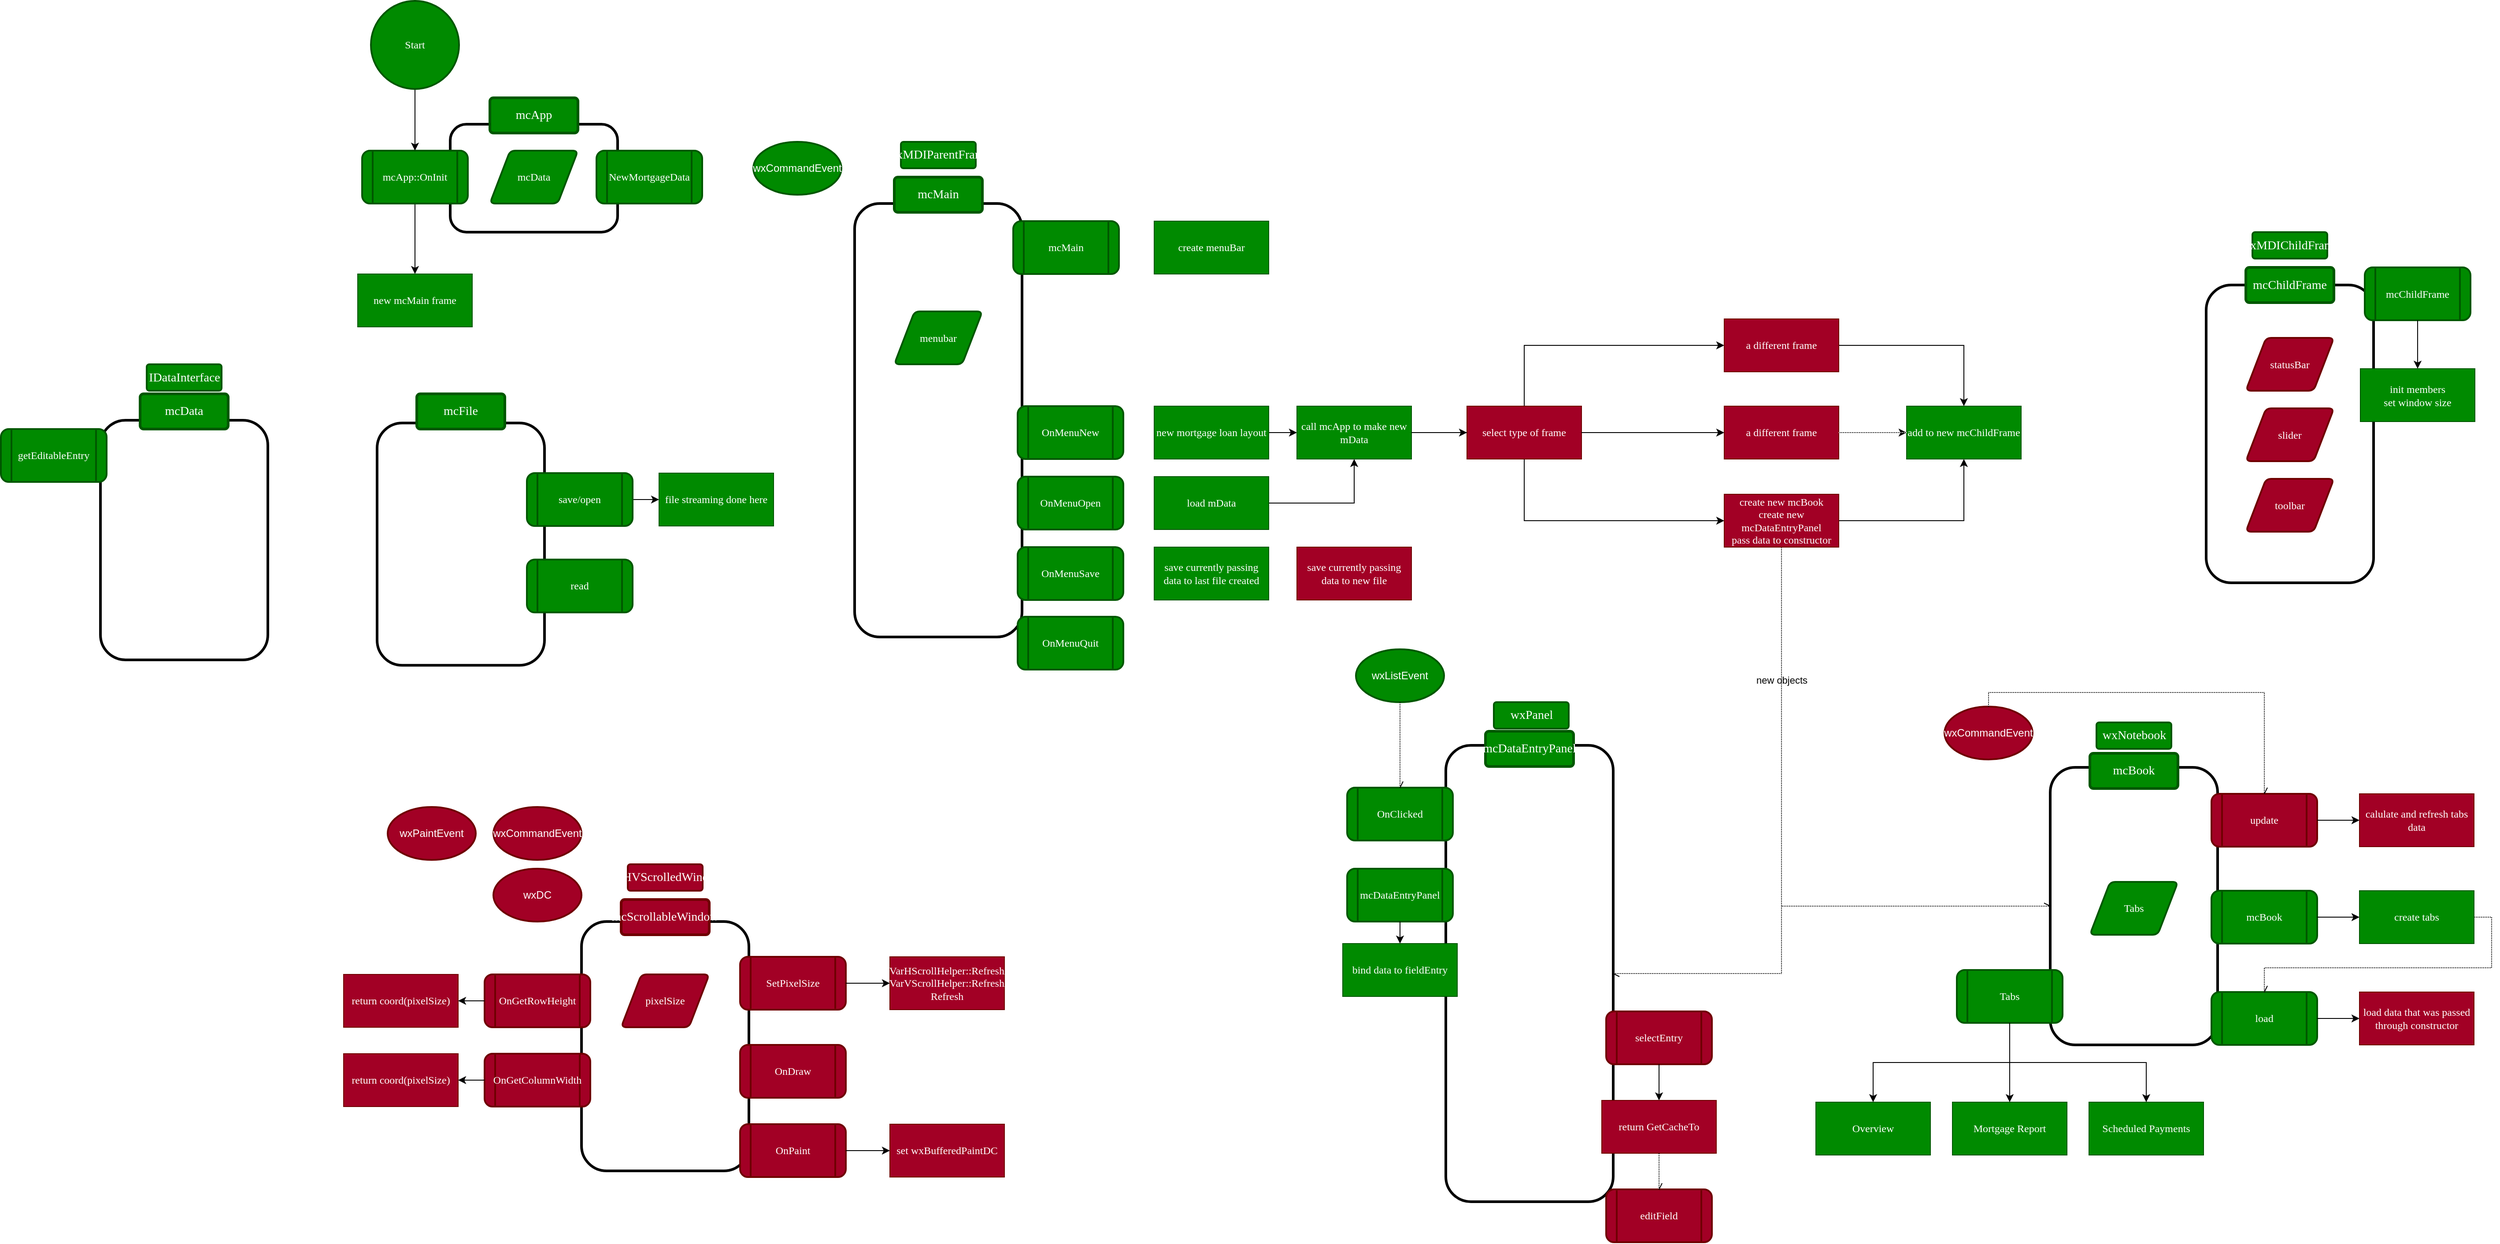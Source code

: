 <mxfile version="16.5.1" type="device"><diagram id="4u5bkuqh8i6XdxuR7M9z" name="Page-1"><mxGraphModel dx="1418" dy="2370" grid="0" gridSize="10" guides="1" tooltips="1" connect="1" arrows="1" fold="1" page="0" pageScale="1" pageWidth="850" pageHeight="1100" math="0" shadow="0"><root><mxCell id="0"/><mxCell id="1" parent="0"/><mxCell id="f-LeLVSREXbkeS8HNx8I-79" value="" style="rounded=1;whiteSpace=wrap;html=1;fillColor=none;strokeWidth=3;fontFamily=SF Mono;fontColor=#000000;" parent="1" vertex="1"><mxGeometry x="870" y="-990" width="190" height="492" as="geometry"/></mxCell><mxCell id="f-LeLVSREXbkeS8HNx8I-83" value="" style="rounded=1;whiteSpace=wrap;html=1;fillColor=none;strokeWidth=3;fontFamily=SF Mono;fontColor=#000000;" parent="1" vertex="1"><mxGeometry x="411" y="-1080" width="190" height="122.5" as="geometry"/></mxCell><mxCell id="DNXCwKFJPy2jb9ZxVJ6H-2" value="" style="edgeStyle=orthogonalEdgeStyle;rounded=0;orthogonalLoop=1;jettySize=auto;html=1;entryX=0.5;entryY=0;entryDx=0;entryDy=0;fontColor=#000000;" parent="1" source="SENwZf0jZD7FWOnmWLHz-10" target="6ShOgifThUx7Da6KeaPq-1" edge="1"><mxGeometry relative="1" as="geometry"><mxPoint x="371" y="-920" as="targetPoint"/></mxGeometry></mxCell><mxCell id="SENwZf0jZD7FWOnmWLHz-10" value="mcApp::OnInit" style="shape=process;whiteSpace=wrap;html=1;backgroundOutline=1;fillColor=#008a00;strokeColor=#005700;rounded=1;fontFamily=SF Mono;strokeWidth=2;fontColor=#ffffff;" parent="1" vertex="1"><mxGeometry x="311" y="-1050" width="120" height="60" as="geometry"/></mxCell><mxCell id="HCgGVhxVDAZrNAhKXv1q-3" style="edgeStyle=orthogonalEdgeStyle;rounded=0;orthogonalLoop=1;jettySize=auto;html=1;exitX=0.5;exitY=1;exitDx=0;exitDy=0;exitPerimeter=0;entryX=0.5;entryY=0;entryDx=0;entryDy=0;fontColor=#000000;" parent="1" source="HCgGVhxVDAZrNAhKXv1q-1" target="SENwZf0jZD7FWOnmWLHz-10" edge="1"><mxGeometry relative="1" as="geometry"/></mxCell><mxCell id="HCgGVhxVDAZrNAhKXv1q-1" value="&lt;font style=&quot;font-size: 12px&quot;&gt;Start&lt;/font&gt;" style="strokeWidth=2;html=1;shape=mxgraph.flowchart.start_2;whiteSpace=wrap;fillColor=#008a00;strokeColor=#005700;fontFamily=SF Mono;fontColor=#ffffff;" parent="1" vertex="1"><mxGeometry x="321" y="-1220" width="100" height="100" as="geometry"/></mxCell><mxCell id="f-LeLVSREXbkeS8HNx8I-45" value="" style="rounded=1;whiteSpace=wrap;html=1;fillColor=none;strokeWidth=3;fontFamily=SF Mono;fontColor=#000000;" parent="1" vertex="1"><mxGeometry x="328" y="-740.87" width="190" height="275" as="geometry"/></mxCell><mxCell id="f-LeLVSREXbkeS8HNx8I-74" style="edgeStyle=orthogonalEdgeStyle;rounded=0;orthogonalLoop=1;jettySize=auto;html=1;exitX=1;exitY=0.5;exitDx=0;exitDy=0;entryX=0;entryY=0.5;entryDx=0;entryDy=0;fontColor=#000000;" parent="1" source="f-LeLVSREXbkeS8HNx8I-46" target="f-LeLVSREXbkeS8HNx8I-73" edge="1"><mxGeometry relative="1" as="geometry"/></mxCell><mxCell id="f-LeLVSREXbkeS8HNx8I-46" value="save/open" style="shape=process;whiteSpace=wrap;html=1;backgroundOutline=1;fillColor=#008a00;strokeColor=#005700;rounded=1;fontFamily=SF Mono;strokeWidth=2;fontColor=#ffffff;" parent="1" vertex="1"><mxGeometry x="498" y="-684" width="120" height="60" as="geometry"/></mxCell><mxCell id="f-LeLVSREXbkeS8HNx8I-56" value="" style="rounded=1;whiteSpace=wrap;html=1;fillColor=none;strokeWidth=3;fontFamily=SF Mono;fontColor=#000000;" parent="1" vertex="1"><mxGeometry x="14" y="-744" width="190" height="272" as="geometry"/></mxCell><mxCell id="f-LeLVSREXbkeS8HNx8I-63" value="&lt;font style=&quot;font-size: 14px&quot;&gt;mcData&lt;/font&gt;" style="rounded=1;arcSize=10;whiteSpace=wrap;html=1;align=center;fillColor=#008a00;strokeColor=#005700;fontFamily=SF Mono;strokeWidth=3;fontColor=#ffffff;" parent="1" vertex="1"><mxGeometry x="59" y="-774.0" width="100" height="40" as="geometry"/></mxCell><mxCell id="f-LeLVSREXbkeS8HNx8I-68" value="read" style="shape=process;whiteSpace=wrap;html=1;backgroundOutline=1;fillColor=#008a00;strokeColor=#005700;rounded=1;fontFamily=SF Mono;strokeWidth=2;fontColor=#ffffff;" parent="1" vertex="1"><mxGeometry x="498" y="-585.87" width="120" height="60" as="geometry"/></mxCell><mxCell id="f-LeLVSREXbkeS8HNx8I-73" value="&lt;font style=&quot;font-size: 12px&quot;&gt;file streaming done here&lt;/font&gt;" style="rounded=0;whiteSpace=wrap;html=1;fillColor=#008a00;strokeColor=#005700;fontFamily=SF Mono;fontColor=#ffffff;" parent="1" vertex="1"><mxGeometry x="648" y="-684" width="130" height="60" as="geometry"/></mxCell><mxCell id="f-LeLVSREXbkeS8HNx8I-75" value="&lt;font style=&quot;font-size: 14px&quot;&gt;mcFile&lt;/font&gt;" style="rounded=1;arcSize=10;whiteSpace=wrap;html=1;align=center;fillColor=#008a00;strokeColor=#005700;fontFamily=SF Mono;strokeWidth=3;fontColor=#ffffff;" parent="1" vertex="1"><mxGeometry x="373" y="-774" width="100" height="40" as="geometry"/></mxCell><mxCell id="f-LeLVSREXbkeS8HNx8I-80" value="&lt;font style=&quot;font-size: 14px&quot;&gt;mcMain&lt;/font&gt;" style="rounded=1;arcSize=10;whiteSpace=wrap;html=1;align=center;fillColor=#008a00;strokeColor=#005700;fontFamily=SF Mono;strokeWidth=3;fontColor=#ffffff;" parent="1" vertex="1"><mxGeometry x="915" y="-1020" width="100" height="40" as="geometry"/></mxCell><mxCell id="f-LeLVSREXbkeS8HNx8I-84" value="&lt;font style=&quot;font-size: 14px&quot;&gt;mcApp&lt;/font&gt;" style="rounded=1;arcSize=10;whiteSpace=wrap;html=1;align=center;fillColor=#008a00;strokeColor=#005700;fontFamily=SF Mono;strokeWidth=3;fontColor=#ffffff;" parent="1" vertex="1"><mxGeometry x="456" y="-1110" width="100" height="40" as="geometry"/></mxCell><mxCell id="6ShOgifThUx7Da6KeaPq-1" value="&lt;font style=&quot;font-size: 12px&quot;&gt;new mcMain frame&lt;br&gt;&lt;/font&gt;" style="rounded=0;whiteSpace=wrap;html=1;fillColor=#008a00;strokeColor=#005700;fontFamily=SF Mono;fontColor=#ffffff;" parent="1" vertex="1"><mxGeometry x="306" y="-910" width="130" height="60" as="geometry"/></mxCell><mxCell id="6ShOgifThUx7Da6KeaPq-3" value="&lt;font style=&quot;font-size: 14px&quot;&gt;wxMDIParentFrame&lt;br&gt;&lt;/font&gt;" style="rounded=1;arcSize=10;whiteSpace=wrap;html=1;align=center;fillColor=#008a00;strokeColor=#005700;fontFamily=SF Mono;strokeWidth=2;shadow=0;glass=0;sketch=0;perimeterSpacing=0;fontColor=#ffffff;" parent="1" vertex="1"><mxGeometry x="922.5" y="-1060" width="85" height="30" as="geometry"/></mxCell><mxCell id="6ShOgifThUx7Da6KeaPq-5" value="menubar" style="shape=parallelogram;html=1;strokeWidth=2;perimeter=parallelogramPerimeter;whiteSpace=wrap;rounded=1;arcSize=12;size=0.23;fontFamily=SF Mono;fillColor=#008a00;strokeColor=#005700;fontColor=#ffffff;" parent="1" vertex="1"><mxGeometry x="915" y="-867.5" width="100" height="60" as="geometry"/></mxCell><mxCell id="6ShOgifThUx7Da6KeaPq-10" value="wxCommandEvent" style="strokeWidth=2;html=1;shape=mxgraph.flowchart.start_1;whiteSpace=wrap;fillColor=#008a00;strokeColor=#005700;fontColor=#ffffff;" parent="1" vertex="1"><mxGeometry x="755" y="-1060" width="100" height="60" as="geometry"/></mxCell><mxCell id="6ShOgifThUx7Da6KeaPq-20" style="edgeStyle=orthogonalEdgeStyle;rounded=0;orthogonalLoop=1;jettySize=auto;html=1;exitX=1;exitY=0.5;exitDx=0;exitDy=0;entryX=0;entryY=0.5;entryDx=0;entryDy=0;fontColor=#000000;fillColor=#008a00;strokeColor=#FFFFFF;" parent="1" source="6ShOgifThUx7Da6KeaPq-15" target="6ShOgifThUx7Da6KeaPq-19" edge="1"><mxGeometry relative="1" as="geometry"/></mxCell><mxCell id="6ShOgifThUx7Da6KeaPq-15" value="mcMain" style="shape=process;whiteSpace=wrap;html=1;backgroundOutline=1;fillColor=#008a00;strokeColor=#005700;rounded=1;fontFamily=SF Mono;strokeWidth=2;fontColor=#ffffff;" parent="1" vertex="1"><mxGeometry x="1050" y="-970" width="120" height="60" as="geometry"/></mxCell><mxCell id="6ShOgifThUx7Da6KeaPq-19" value="&lt;font style=&quot;font-size: 12px&quot;&gt;create menuBar&lt;/font&gt;" style="rounded=0;whiteSpace=wrap;html=1;fillColor=#008a00;strokeColor=#005700;fontFamily=SF Mono;fontColor=#ffffff;" parent="1" vertex="1"><mxGeometry x="1210" y="-970" width="130" height="60" as="geometry"/></mxCell><mxCell id="6ShOgifThUx7Da6KeaPq-30" style="edgeStyle=orthogonalEdgeStyle;rounded=0;orthogonalLoop=1;jettySize=auto;html=1;exitX=1;exitY=0.5;exitDx=0;exitDy=0;entryX=0;entryY=0.5;entryDx=0;entryDy=0;fontColor=#000000;fillColor=#a20025;strokeColor=#FFFFFF;" parent="1" source="6ShOgifThUx7Da6KeaPq-22" target="6ShOgifThUx7Da6KeaPq-26" edge="1"><mxGeometry relative="1" as="geometry"/></mxCell><mxCell id="6ShOgifThUx7Da6KeaPq-22" value="OnMenuNew" style="shape=process;whiteSpace=wrap;html=1;backgroundOutline=1;fillColor=#008a00;strokeColor=#005700;rounded=1;fontFamily=SF Mono;strokeWidth=2;fontColor=#ffffff;" parent="1" vertex="1"><mxGeometry x="1055" y="-760" width="120" height="60" as="geometry"/></mxCell><mxCell id="6ShOgifThUx7Da6KeaPq-31" style="edgeStyle=orthogonalEdgeStyle;rounded=0;orthogonalLoop=1;jettySize=auto;html=1;exitX=1;exitY=0.5;exitDx=0;exitDy=0;entryX=0;entryY=0.5;entryDx=0;entryDy=0;fontColor=#000000;fillColor=#a20025;strokeColor=#FFFFFF;" parent="1" source="6ShOgifThUx7Da6KeaPq-23" target="6ShOgifThUx7Da6KeaPq-27" edge="1"><mxGeometry relative="1" as="geometry"/></mxCell><mxCell id="6ShOgifThUx7Da6KeaPq-23" value="OnMenuOpen" style="shape=process;whiteSpace=wrap;html=1;backgroundOutline=1;fillColor=#008a00;strokeColor=#005700;rounded=1;fontFamily=SF Mono;strokeWidth=2;fontColor=#ffffff;" parent="1" vertex="1"><mxGeometry x="1055" y="-680" width="120" height="60" as="geometry"/></mxCell><mxCell id="6ShOgifThUx7Da6KeaPq-32" style="edgeStyle=orthogonalEdgeStyle;rounded=0;orthogonalLoop=1;jettySize=auto;html=1;exitX=1;exitY=0.5;exitDx=0;exitDy=0;entryX=0;entryY=0.5;entryDx=0;entryDy=0;fontColor=#000000;fillColor=#a20025;strokeColor=#FFFFFF;" parent="1" source="6ShOgifThUx7Da6KeaPq-24" target="6ShOgifThUx7Da6KeaPq-28" edge="1"><mxGeometry relative="1" as="geometry"/></mxCell><mxCell id="6ShOgifThUx7Da6KeaPq-24" value="OnMenuSave" style="shape=process;whiteSpace=wrap;html=1;backgroundOutline=1;fillColor=#008a00;strokeColor=#005700;rounded=1;fontFamily=SF Mono;strokeWidth=2;fontColor=#ffffff;" parent="1" vertex="1"><mxGeometry x="1055" y="-600" width="120" height="60" as="geometry"/></mxCell><mxCell id="TJ7psIXzoWNWz8J83GQU-1" value="&lt;font color=&quot;#ffffff&quot;&gt;new object&lt;/font&gt;" style="edgeStyle=orthogonalEdgeStyle;rounded=0;orthogonalLoop=1;jettySize=auto;html=1;fontColor=#000000;strokeColor=#FFFFFF;dashed=1;dashPattern=1 1;endArrow=openAsync;endFill=0;exitX=1;exitY=0.5;exitDx=0;exitDy=0;startArrow=none;" parent="1" source="nb5Z4mtTkW039X-3_u6m-5" target="6ShOgifThUx7Da6KeaPq-13" edge="1"><mxGeometry relative="1" as="geometry"><mxPoint x="2064" y="-731" as="sourcePoint"/></mxGeometry></mxCell><mxCell id="TJ7psIXzoWNWz8J83GQU-7" value="" style="edgeStyle=orthogonalEdgeStyle;rounded=0;orthogonalLoop=1;jettySize=auto;html=1;" parent="1" source="6ShOgifThUx7Da6KeaPq-26" target="TJ7psIXzoWNWz8J83GQU-6" edge="1"><mxGeometry relative="1" as="geometry"/></mxCell><mxCell id="6ShOgifThUx7Da6KeaPq-26" value="&lt;font style=&quot;font-size: 12px&quot;&gt;new mortgage loan layout&lt;/font&gt;" style="rounded=0;whiteSpace=wrap;html=1;fillColor=#008a00;strokeColor=#005700;fontFamily=SF Mono;fontColor=#ffffff;" parent="1" vertex="1"><mxGeometry x="1210" y="-760" width="130" height="60" as="geometry"/></mxCell><mxCell id="TJ7psIXzoWNWz8J83GQU-8" style="edgeStyle=orthogonalEdgeStyle;rounded=0;orthogonalLoop=1;jettySize=auto;html=1;exitX=1;exitY=0.5;exitDx=0;exitDy=0;entryX=0.5;entryY=1;entryDx=0;entryDy=0;" parent="1" source="6ShOgifThUx7Da6KeaPq-27" target="TJ7psIXzoWNWz8J83GQU-6" edge="1"><mxGeometry relative="1" as="geometry"/></mxCell><mxCell id="6ShOgifThUx7Da6KeaPq-27" value="&lt;font style=&quot;font-size: 12px&quot;&gt;load mData&lt;/font&gt;" style="rounded=0;whiteSpace=wrap;html=1;fillColor=#008a00;strokeColor=#005700;fontFamily=SF Mono;fontColor=#ffffff;" parent="1" vertex="1"><mxGeometry x="1210" y="-680" width="130" height="60" as="geometry"/></mxCell><mxCell id="6ShOgifThUx7Da6KeaPq-28" value="&lt;font style=&quot;font-size: 12px&quot;&gt;save currently passing data to last file created&lt;/font&gt;" style="rounded=0;whiteSpace=wrap;html=1;fillColor=#008a00;strokeColor=#005700;fontFamily=SF Mono;fontColor=#ffffff;" parent="1" vertex="1"><mxGeometry x="1210" y="-600" width="130" height="60" as="geometry"/></mxCell><mxCell id="btbr318qcyxyz2qT4y9P-1" value="OnMenuQuit" style="shape=process;whiteSpace=wrap;html=1;backgroundOutline=1;fillColor=#008a00;strokeColor=#005700;rounded=1;fontFamily=SF Mono;strokeWidth=2;fontColor=#ffffff;" parent="1" vertex="1"><mxGeometry x="1055" y="-521" width="120" height="60" as="geometry"/></mxCell><mxCell id="BpAufDl9xtGNN1HVZRDj-8" value="" style="edgeStyle=orthogonalEdgeStyle;rounded=0;orthogonalLoop=1;jettySize=auto;html=1;" parent="1" source="TJ7psIXzoWNWz8J83GQU-6" target="BpAufDl9xtGNN1HVZRDj-6" edge="1"><mxGeometry relative="1" as="geometry"/></mxCell><mxCell id="TJ7psIXzoWNWz8J83GQU-6" value="&lt;font style=&quot;font-size: 12px&quot;&gt;call mcApp to make new mData&lt;br&gt;&lt;/font&gt;" style="rounded=0;whiteSpace=wrap;html=1;fillColor=#008a00;strokeColor=#005700;fontFamily=SF Mono;fontColor=#ffffff;" parent="1" vertex="1"><mxGeometry x="1372" y="-760" width="130" height="60" as="geometry"/></mxCell><mxCell id="TJ7psIXzoWNWz8J83GQU-11" value="NewMortgageData" style="shape=process;whiteSpace=wrap;html=1;backgroundOutline=1;fillColor=#008a00;strokeColor=#005700;rounded=1;fontFamily=SF Mono;strokeWidth=2;fontColor=#ffffff;" parent="1" vertex="1"><mxGeometry x="577" y="-1050" width="120" height="60" as="geometry"/></mxCell><mxCell id="nb5Z4mtTkW039X-3_u6m-6" value="" style="edgeStyle=orthogonalEdgeStyle;rounded=0;orthogonalLoop=1;jettySize=auto;html=1;" parent="1" source="BpAufDl9xtGNN1HVZRDj-1" target="nb5Z4mtTkW039X-3_u6m-5" edge="1"><mxGeometry relative="1" as="geometry"/></mxCell><mxCell id="nb5Z4mtTkW039X-3_u6m-17" value="new objects" style="edgeStyle=orthogonalEdgeStyle;rounded=0;orthogonalLoop=1;jettySize=auto;html=1;exitX=0.5;exitY=1;exitDx=0;exitDy=0;entryX=0;entryY=0.5;entryDx=0;entryDy=0;endArrow=openAsync;endFill=0;dashed=1;dashPattern=1 1;" parent="1" source="BpAufDl9xtGNN1HVZRDj-10" target="nb5Z4mtTkW039X-3_u6m-10" edge="1"><mxGeometry x="-0.577" relative="1" as="geometry"><mxPoint as="offset"/></mxGeometry></mxCell><mxCell id="BpAufDl9xtGNN1HVZRDj-1" value="&lt;font style=&quot;font-size: 12px&quot;&gt;a different frame&lt;br&gt;&lt;/font&gt;" style="rounded=0;whiteSpace=wrap;html=1;fillColor=#a20025;strokeColor=#6F0000;fontFamily=SF Mono;fontColor=#ffffff;" parent="1" vertex="1"><mxGeometry x="1857" y="-760" width="130" height="60" as="geometry"/></mxCell><mxCell id="BpAufDl9xtGNN1HVZRDj-11" style="edgeStyle=orthogonalEdgeStyle;rounded=0;orthogonalLoop=1;jettySize=auto;html=1;exitX=0.5;exitY=1;exitDx=0;exitDy=0;entryX=0;entryY=0.5;entryDx=0;entryDy=0;" parent="1" source="BpAufDl9xtGNN1HVZRDj-6" target="BpAufDl9xtGNN1HVZRDj-10" edge="1"><mxGeometry relative="1" as="geometry"/></mxCell><mxCell id="BpAufDl9xtGNN1HVZRDj-12" style="edgeStyle=orthogonalEdgeStyle;rounded=0;orthogonalLoop=1;jettySize=auto;html=1;exitX=0.5;exitY=0;exitDx=0;exitDy=0;entryX=0;entryY=0.5;entryDx=0;entryDy=0;" parent="1" source="BpAufDl9xtGNN1HVZRDj-6" target="BpAufDl9xtGNN1HVZRDj-9" edge="1"><mxGeometry relative="1" as="geometry"/></mxCell><mxCell id="BpAufDl9xtGNN1HVZRDj-6" value="&lt;font style=&quot;font-size: 12px&quot;&gt;select type of frame&lt;br&gt;&lt;/font&gt;" style="rounded=0;whiteSpace=wrap;html=1;fillColor=#a20025;strokeColor=#6F0000;fontFamily=SF Mono;fontColor=#ffffff;" parent="1" vertex="1"><mxGeometry x="1565" y="-760" width="130" height="60" as="geometry"/></mxCell><mxCell id="BpAufDl9xtGNN1HVZRDj-7" value="" style="edgeStyle=orthogonalEdgeStyle;rounded=0;orthogonalLoop=1;jettySize=auto;html=1;endArrow=none;" parent="1" source="TJ7psIXzoWNWz8J83GQU-6" target="BpAufDl9xtGNN1HVZRDj-6" edge="1"><mxGeometry relative="1" as="geometry"><mxPoint x="1502" y="-730" as="sourcePoint"/><mxPoint x="1753" y="-730" as="targetPoint"/></mxGeometry></mxCell><mxCell id="nb5Z4mtTkW039X-3_u6m-7" style="edgeStyle=orthogonalEdgeStyle;rounded=0;orthogonalLoop=1;jettySize=auto;html=1;exitX=1;exitY=0.5;exitDx=0;exitDy=0;entryX=0.5;entryY=0;entryDx=0;entryDy=0;" parent="1" source="BpAufDl9xtGNN1HVZRDj-9" target="nb5Z4mtTkW039X-3_u6m-5" edge="1"><mxGeometry relative="1" as="geometry"/></mxCell><mxCell id="BpAufDl9xtGNN1HVZRDj-9" value="&lt;font style=&quot;font-size: 12px&quot;&gt;a different frame&lt;br&gt;&lt;/font&gt;" style="rounded=0;whiteSpace=wrap;html=1;fillColor=#a20025;strokeColor=#6F0000;fontFamily=SF Mono;fontColor=#ffffff;" parent="1" vertex="1"><mxGeometry x="1857" y="-859" width="130" height="60" as="geometry"/></mxCell><mxCell id="nb5Z4mtTkW039X-3_u6m-8" style="edgeStyle=orthogonalEdgeStyle;rounded=0;orthogonalLoop=1;jettySize=auto;html=1;exitX=1;exitY=0.5;exitDx=0;exitDy=0;entryX=0.5;entryY=1;entryDx=0;entryDy=0;" parent="1" source="BpAufDl9xtGNN1HVZRDj-10" target="nb5Z4mtTkW039X-3_u6m-5" edge="1"><mxGeometry relative="1" as="geometry"/></mxCell><mxCell id="cbaOfep7xNnntFd7dVGW-7" style="edgeStyle=orthogonalEdgeStyle;rounded=0;orthogonalLoop=1;jettySize=auto;html=1;exitX=0.5;exitY=1;exitDx=0;exitDy=0;entryX=1;entryY=0.5;entryDx=0;entryDy=0;dashed=1;dashPattern=1 1;endArrow=openAsync;endFill=0;" parent="1" source="BpAufDl9xtGNN1HVZRDj-10" target="cbaOfep7xNnntFd7dVGW-3" edge="1"><mxGeometry relative="1" as="geometry"/></mxCell><mxCell id="BpAufDl9xtGNN1HVZRDj-10" value="&lt;font style=&quot;font-size: 12px&quot;&gt;create new mcBook&lt;br&gt;create new mcDataEntryPanel&lt;br&gt;pass data to constructor&lt;br&gt;&lt;/font&gt;" style="rounded=0;whiteSpace=wrap;html=1;fillColor=#a20025;strokeColor=#6F0000;fontFamily=SF Mono;fontColor=#ffffff;" parent="1" vertex="1"><mxGeometry x="1857" y="-660" width="130" height="60" as="geometry"/></mxCell><mxCell id="cS0DEnMFtYrdDm-iL10t-1" value="&lt;font style=&quot;font-size: 14px&quot;&gt;wxMDIChildFrame&lt;br&gt;&lt;/font&gt;" style="rounded=1;arcSize=10;whiteSpace=wrap;html=1;align=center;fontFamily=SF Mono;strokeWidth=2;shadow=0;glass=0;sketch=0;perimeterSpacing=0;fillColor=#008a00;strokeColor=#005700;fontColor=#ffffff;" parent="1" vertex="1"><mxGeometry x="2456.5" y="-957.5" width="85" height="30" as="geometry"/></mxCell><mxCell id="6ShOgifThUx7Da6KeaPq-13" value="" style="rounded=1;whiteSpace=wrap;html=1;fillColor=none;strokeWidth=3;fontFamily=SF Mono;fontColor=#000000;" parent="1" vertex="1"><mxGeometry x="2404" y="-897.5" width="190" height="338" as="geometry"/></mxCell><mxCell id="6ShOgifThUx7Da6KeaPq-4" value="toolbar" style="shape=parallelogram;html=1;strokeWidth=2;perimeter=parallelogramPerimeter;whiteSpace=wrap;rounded=1;arcSize=12;size=0.23;fontFamily=SF Mono;fillColor=#a20025;strokeColor=#6F0000;fontColor=#ffffff;" parent="1" vertex="1"><mxGeometry x="2449" y="-677.5" width="100" height="60" as="geometry"/></mxCell><mxCell id="6ShOgifThUx7Da6KeaPq-48" value="&lt;font style=&quot;font-size: 12px&quot;&gt;init members&lt;br&gt;set window size&lt;br&gt;&lt;/font&gt;" style="rounded=0;whiteSpace=wrap;html=1;fillColor=#008a00;strokeColor=#005700;fontFamily=SF Mono;fontColor=#ffffff;" parent="1" vertex="1"><mxGeometry x="2579" y="-802.5" width="130" height="60" as="geometry"/></mxCell><mxCell id="6ShOgifThUx7Da6KeaPq-53" value="statusBar" style="shape=parallelogram;html=1;strokeWidth=2;perimeter=parallelogramPerimeter;whiteSpace=wrap;rounded=1;arcSize=12;size=0.23;fontFamily=SF Mono;fillColor=#a20025;strokeColor=#6F0000;fontColor=#ffffff;" parent="1" vertex="1"><mxGeometry x="2449" y="-837.5" width="100" height="60" as="geometry"/></mxCell><mxCell id="6ShOgifThUx7Da6KeaPq-54" value="slider" style="shape=parallelogram;html=1;strokeWidth=2;perimeter=parallelogramPerimeter;whiteSpace=wrap;rounded=1;arcSize=12;size=0.23;fontFamily=SF Mono;fillColor=#a20025;strokeColor=#6F0000;fontColor=#ffffff;" parent="1" vertex="1"><mxGeometry x="2449" y="-757.5" width="100" height="60" as="geometry"/></mxCell><mxCell id="DnWcME0z-URtW0J5vlyk-10" style="edgeStyle=none;curved=1;rounded=0;orthogonalLoop=1;jettySize=auto;html=1;exitX=0.5;exitY=1;exitDx=0;exitDy=0;entryX=0.5;entryY=0;entryDx=0;entryDy=0;endArrow=classic;endFill=1;startSize=6;endSize=6;sourcePerimeterSpacing=0;targetPerimeterSpacing=0;fontColor=#000000;fillColor=#008a00;strokeColor=#FFFFFF;" parent="1" edge="1"><mxGeometry relative="1" as="geometry"><mxPoint x="2621" y="-781" as="sourcePoint"/></mxGeometry></mxCell><mxCell id="DnWcME0z-URtW0J5vlyk-12" style="edgeStyle=none;curved=1;rounded=0;orthogonalLoop=1;jettySize=auto;html=1;exitX=0.5;exitY=1;exitDx=0;exitDy=0;entryX=0.5;entryY=0;entryDx=0;entryDy=0;endArrow=classic;endFill=1;startSize=6;endSize=6;sourcePerimeterSpacing=0;targetPerimeterSpacing=0;fontColor=#000000;fillColor=#008a00;strokeColor=#FFFFFF;" parent="1" edge="1"><mxGeometry relative="1" as="geometry"><mxPoint x="2621" y="-691" as="sourcePoint"/></mxGeometry></mxCell><mxCell id="nb5Z4mtTkW039X-3_u6m-2" value="" style="edgeStyle=orthogonalEdgeStyle;rounded=0;orthogonalLoop=1;jettySize=auto;html=1;exitX=1;exitY=0.5;exitDx=0;exitDy=0;" parent="1" source="BpAufDl9xtGNN1HVZRDj-6" target="BpAufDl9xtGNN1HVZRDj-1" edge="1"><mxGeometry relative="1" as="geometry"><mxPoint x="1883" y="-730" as="sourcePoint"/></mxGeometry></mxCell><mxCell id="6ShOgifThUx7Da6KeaPq-47" value="mcChildFrame" style="shape=process;whiteSpace=wrap;html=1;backgroundOutline=1;fillColor=#008a00;strokeColor=#005700;rounded=1;fontFamily=SF Mono;strokeWidth=2;fontColor=#ffffff;" parent="1" vertex="1"><mxGeometry x="2584" y="-917.5" width="120" height="60" as="geometry"/></mxCell><mxCell id="6ShOgifThUx7Da6KeaPq-49" style="edgeStyle=orthogonalEdgeStyle;rounded=0;orthogonalLoop=1;jettySize=auto;html=1;exitX=0.5;exitY=1;exitDx=0;exitDy=0;entryX=0.5;entryY=0;entryDx=0;entryDy=0;fontColor=#000000;" parent="1" source="6ShOgifThUx7Da6KeaPq-47" target="6ShOgifThUx7Da6KeaPq-48" edge="1"><mxGeometry relative="1" as="geometry"/></mxCell><mxCell id="6ShOgifThUx7Da6KeaPq-12" value="&lt;font style=&quot;font-size: 14px&quot;&gt;mcChildFrame&lt;/font&gt;" style="rounded=1;arcSize=10;whiteSpace=wrap;html=1;align=center;fillColor=#008a00;strokeColor=#005700;fontFamily=SF Mono;strokeWidth=3;fontColor=#ffffff;" parent="1" vertex="1"><mxGeometry x="2449" y="-917.5" width="100" height="40" as="geometry"/></mxCell><mxCell id="_oRcp57S8TWT3rI-Rx84-1" value="mcData" style="shape=parallelogram;html=1;strokeWidth=2;perimeter=parallelogramPerimeter;whiteSpace=wrap;rounded=1;arcSize=12;size=0.23;fontFamily=SF Mono;fillColor=#008a00;strokeColor=#005700;fontColor=#ffffff;" parent="1" vertex="1"><mxGeometry x="456" y="-1050" width="100" height="60" as="geometry"/></mxCell><mxCell id="nb5Z4mtTkW039X-3_u6m-5" value="&lt;font style=&quot;font-size: 12px&quot;&gt;add to new mcChildFrame&lt;br&gt;&lt;/font&gt;" style="rounded=0;whiteSpace=wrap;html=1;fillColor=#008a00;strokeColor=#005700;fontFamily=SF Mono;fontColor=#ffffff;" parent="1" vertex="1"><mxGeometry x="2064" y="-760" width="130" height="60" as="geometry"/></mxCell><mxCell id="nb5Z4mtTkW039X-3_u6m-9" value="" style="edgeStyle=orthogonalEdgeStyle;rounded=0;orthogonalLoop=1;jettySize=auto;html=1;fontColor=#000000;strokeColor=#FFFFFF;dashed=1;dashPattern=1 1;endArrow=none;endFill=0;exitX=1;exitY=0.5;exitDx=0;exitDy=0;" parent="1" source="BpAufDl9xtGNN1HVZRDj-1" target="nb5Z4mtTkW039X-3_u6m-5" edge="1"><mxGeometry relative="1" as="geometry"><mxPoint x="1987" y="-730" as="sourcePoint"/><mxPoint x="2314" y="-731" as="targetPoint"/></mxGeometry></mxCell><mxCell id="cbaOfep7xNnntFd7dVGW-1" value="" style="group" parent="1" vertex="1" connectable="0"><mxGeometry x="290" y="-305" width="750" height="420" as="geometry"/></mxCell><mxCell id="6ShOgifThUx7Da6KeaPq-34" value="" style="rounded=1;whiteSpace=wrap;html=1;fillColor=none;strokeWidth=3;fontFamily=SF Mono;fontColor=#000000;" parent="cbaOfep7xNnntFd7dVGW-1" vertex="1"><mxGeometry x="270" y="130" width="190" height="283" as="geometry"/></mxCell><mxCell id="6ShOgifThUx7Da6KeaPq-35" value="&lt;font style=&quot;font-size: 14px&quot;&gt;mcScrollableWindow&lt;/font&gt;" style="rounded=1;arcSize=10;whiteSpace=wrap;html=1;align=center;fillColor=#a20025;strokeColor=#6F0000;fontFamily=SF Mono;strokeWidth=3;fontColor=#ffffff;" parent="cbaOfep7xNnntFd7dVGW-1" vertex="1"><mxGeometry x="315" y="105" width="100" height="40" as="geometry"/></mxCell><mxCell id="6ShOgifThUx7Da6KeaPq-36" value="&lt;font style=&quot;font-size: 14px&quot;&gt;wxHVScrolledWindow&lt;br&gt;&lt;/font&gt;" style="rounded=1;arcSize=10;whiteSpace=wrap;html=1;align=center;fillColor=#a20025;strokeColor=#6F0000;fontFamily=SF Mono;strokeWidth=2;shadow=0;glass=0;sketch=0;perimeterSpacing=0;fontColor=#ffffff;" parent="cbaOfep7xNnntFd7dVGW-1" vertex="1"><mxGeometry x="322.5" y="65" width="85" height="30" as="geometry"/></mxCell><mxCell id="6ShOgifThUx7Da6KeaPq-37" value="wxDC" style="strokeWidth=2;html=1;shape=mxgraph.flowchart.start_1;whiteSpace=wrap;fillColor=#a20025;strokeColor=#6F0000;fontColor=#ffffff;" parent="cbaOfep7xNnntFd7dVGW-1" vertex="1"><mxGeometry x="170" y="70" width="100" height="60" as="geometry"/></mxCell><mxCell id="6ShOgifThUx7Da6KeaPq-38" value="OnGetRowHeight" style="shape=process;whiteSpace=wrap;html=1;backgroundOutline=1;fillColor=#a20025;strokeColor=#6F0000;rounded=1;fontFamily=SF Mono;strokeWidth=2;fontColor=#ffffff;" parent="cbaOfep7xNnntFd7dVGW-1" vertex="1"><mxGeometry x="160" y="190" width="120" height="60" as="geometry"/></mxCell><mxCell id="6ShOgifThUx7Da6KeaPq-39" value="OnGetColumnWidth" style="shape=process;whiteSpace=wrap;html=1;backgroundOutline=1;fillColor=#a20025;strokeColor=#6F0000;rounded=1;fontFamily=SF Mono;strokeWidth=2;fontColor=#ffffff;" parent="cbaOfep7xNnntFd7dVGW-1" vertex="1"><mxGeometry x="160" y="280" width="120" height="60" as="geometry"/></mxCell><mxCell id="6ShOgifThUx7Da6KeaPq-40" value="pixelSize" style="shape=parallelogram;html=1;strokeWidth=2;perimeter=parallelogramPerimeter;whiteSpace=wrap;rounded=1;arcSize=12;size=0.23;fontFamily=SF Mono;fillColor=#a20025;strokeColor=#6F0000;fontColor=#ffffff;" parent="cbaOfep7xNnntFd7dVGW-1" vertex="1"><mxGeometry x="315" y="190" width="100" height="60" as="geometry"/></mxCell><mxCell id="6ShOgifThUx7Da6KeaPq-41" value="SetPixelSize" style="shape=process;whiteSpace=wrap;html=1;backgroundOutline=1;fillColor=#a20025;strokeColor=#6F0000;rounded=1;fontFamily=SF Mono;strokeWidth=2;fontColor=#ffffff;" parent="cbaOfep7xNnntFd7dVGW-1" vertex="1"><mxGeometry x="450" y="170" width="120" height="60" as="geometry"/></mxCell><mxCell id="6ShOgifThUx7Da6KeaPq-44" value="wxVarHScrollHelper::RefreshAll&lt;br&gt;wxVarVScrollHelper::RefreshAll&lt;br&gt;Refresh" style="rounded=0;whiteSpace=wrap;html=1;fillColor=#a20025;strokeColor=#6F0000;fontFamily=SF Mono;fontColor=#ffffff;" parent="cbaOfep7xNnntFd7dVGW-1" vertex="1"><mxGeometry x="620" y="170" width="130" height="60" as="geometry"/></mxCell><mxCell id="6ShOgifThUx7Da6KeaPq-42" style="edgeStyle=orthogonalEdgeStyle;rounded=0;orthogonalLoop=1;jettySize=auto;html=1;exitX=1;exitY=0.5;exitDx=0;exitDy=0;entryX=0;entryY=0.5;entryDx=0;entryDy=0;fontColor=#000000;" parent="cbaOfep7xNnntFd7dVGW-1" source="6ShOgifThUx7Da6KeaPq-41" target="6ShOgifThUx7Da6KeaPq-44" edge="1"><mxGeometry relative="1" as="geometry"><mxPoint x="620" y="200" as="targetPoint"/></mxGeometry></mxCell><mxCell id="6ShOgifThUx7Da6KeaPq-46" value="return coord(pixelSize)" style="rounded=0;whiteSpace=wrap;html=1;fillColor=#a20025;strokeColor=#6F0000;fontFamily=SF Mono;fontColor=#ffffff;" parent="cbaOfep7xNnntFd7dVGW-1" vertex="1"><mxGeometry y="190" width="130" height="60" as="geometry"/></mxCell><mxCell id="6ShOgifThUx7Da6KeaPq-51" style="edgeStyle=orthogonalEdgeStyle;rounded=0;orthogonalLoop=1;jettySize=auto;html=1;exitX=0;exitY=0.5;exitDx=0;exitDy=0;entryX=1;entryY=0.5;entryDx=0;entryDy=0;fontColor=#000000;" parent="cbaOfep7xNnntFd7dVGW-1" source="6ShOgifThUx7Da6KeaPq-38" target="6ShOgifThUx7Da6KeaPq-46" edge="1"><mxGeometry relative="1" as="geometry"/></mxCell><mxCell id="6ShOgifThUx7Da6KeaPq-50" value="return coord(pixelSize)" style="rounded=0;whiteSpace=wrap;html=1;fillColor=#a20025;strokeColor=#6F0000;fontFamily=SF Mono;fontColor=#ffffff;" parent="cbaOfep7xNnntFd7dVGW-1" vertex="1"><mxGeometry y="280" width="130" height="60" as="geometry"/></mxCell><mxCell id="6ShOgifThUx7Da6KeaPq-52" style="edgeStyle=orthogonalEdgeStyle;rounded=0;orthogonalLoop=1;jettySize=auto;html=1;exitX=0;exitY=0.5;exitDx=0;exitDy=0;entryX=1;entryY=0.5;entryDx=0;entryDy=0;fontColor=#000000;" parent="cbaOfep7xNnntFd7dVGW-1" source="6ShOgifThUx7Da6KeaPq-39" target="6ShOgifThUx7Da6KeaPq-50" edge="1"><mxGeometry relative="1" as="geometry"/></mxCell><mxCell id="6ShOgifThUx7Da6KeaPq-59" value="OnDraw" style="shape=process;whiteSpace=wrap;html=1;backgroundOutline=1;fillColor=#a20025;strokeColor=#6F0000;rounded=1;fontFamily=SF Mono;strokeWidth=2;fontColor=#ffffff;" parent="cbaOfep7xNnntFd7dVGW-1" vertex="1"><mxGeometry x="450" y="270" width="120" height="60" as="geometry"/></mxCell><mxCell id="6ShOgifThUx7Da6KeaPq-60" value="OnPaint" style="shape=process;whiteSpace=wrap;html=1;backgroundOutline=1;fillColor=#a20025;strokeColor=#6F0000;rounded=1;fontFamily=SF Mono;strokeWidth=2;fontColor=#ffffff;" parent="cbaOfep7xNnntFd7dVGW-1" vertex="1"><mxGeometry x="450" y="360" width="120" height="60" as="geometry"/></mxCell><mxCell id="6ShOgifThUx7Da6KeaPq-61" value="wxCommandEvent" style="strokeWidth=2;html=1;shape=mxgraph.flowchart.start_1;whiteSpace=wrap;fillColor=#a20025;strokeColor=#6F0000;fontColor=#ffffff;" parent="cbaOfep7xNnntFd7dVGW-1" vertex="1"><mxGeometry x="170" width="100" height="60" as="geometry"/></mxCell><mxCell id="6ShOgifThUx7Da6KeaPq-62" value="wxPaintEvent" style="strokeWidth=2;html=1;shape=mxgraph.flowchart.start_1;whiteSpace=wrap;fillColor=#a20025;strokeColor=#6F0000;fontColor=#ffffff;" parent="cbaOfep7xNnntFd7dVGW-1" vertex="1"><mxGeometry x="50" width="100" height="60" as="geometry"/></mxCell><mxCell id="6ShOgifThUx7Da6KeaPq-63" value="set wxBufferedPaintDC" style="rounded=0;whiteSpace=wrap;html=1;fillColor=#a20025;strokeColor=#6F0000;fontFamily=SF Mono;fontColor=#ffffff;" parent="cbaOfep7xNnntFd7dVGW-1" vertex="1"><mxGeometry x="620" y="360" width="130" height="60" as="geometry"/></mxCell><mxCell id="6ShOgifThUx7Da6KeaPq-64" value="" style="edgeStyle=orthogonalEdgeStyle;rounded=0;orthogonalLoop=1;jettySize=auto;html=1;fontColor=#000000;" parent="cbaOfep7xNnntFd7dVGW-1" source="6ShOgifThUx7Da6KeaPq-60" target="6ShOgifThUx7Da6KeaPq-63" edge="1"><mxGeometry relative="1" as="geometry"/></mxCell><mxCell id="OlosQ7xDst9_o-KBeM07-10" value="wxCommandEvent" style="strokeWidth=2;html=1;shape=mxgraph.flowchart.start_1;whiteSpace=wrap;fillColor=#a20025;strokeColor=#6F0000;fontColor=#ffffff;" parent="1" vertex="1"><mxGeometry x="2107" y="-419" width="100" height="60" as="geometry"/></mxCell><mxCell id="nb5Z4mtTkW039X-3_u6m-10" value="" style="rounded=1;whiteSpace=wrap;html=1;fillColor=none;strokeWidth=3;fontFamily=SF Mono;fontColor=#000000;" parent="1" vertex="1"><mxGeometry x="2227" y="-350" width="190" height="315" as="geometry"/></mxCell><mxCell id="nb5Z4mtTkW039X-3_u6m-12" value="&lt;font style=&quot;font-size: 14px&quot;&gt;mcBook&lt;/font&gt;" style="rounded=1;arcSize=10;whiteSpace=wrap;html=1;align=center;fillColor=#008a00;strokeColor=#005700;fontFamily=SF Mono;strokeWidth=3;fontColor=#ffffff;" parent="1" vertex="1"><mxGeometry x="2272" y="-366" width="100" height="40" as="geometry"/></mxCell><mxCell id="nb5Z4mtTkW039X-3_u6m-14" value="&lt;font style=&quot;font-size: 14px&quot;&gt;wxNotebook&lt;br&gt;&lt;/font&gt;" style="rounded=1;arcSize=10;whiteSpace=wrap;html=1;align=center;fontFamily=SF Mono;strokeWidth=2;shadow=0;glass=0;sketch=0;perimeterSpacing=0;fillColor=#008a00;strokeColor=#005700;fontColor=#ffffff;" parent="1" vertex="1"><mxGeometry x="2279.5" y="-401" width="85" height="30" as="geometry"/></mxCell><mxCell id="nb5Z4mtTkW039X-3_u6m-15" value="mcBook" style="shape=process;whiteSpace=wrap;html=1;backgroundOutline=1;fillColor=#008a00;strokeColor=#005700;rounded=1;fontFamily=SF Mono;strokeWidth=2;fontColor=#ffffff;" parent="1" vertex="1"><mxGeometry x="2410" y="-210" width="120" height="60" as="geometry"/></mxCell><mxCell id="BpAufDl9xtGNN1HVZRDj-3" value="load" style="shape=process;whiteSpace=wrap;html=1;backgroundOutline=1;fillColor=#008a00;strokeColor=#005700;rounded=1;fontFamily=SF Mono;strokeWidth=2;fontColor=#ffffff;" parent="1" vertex="1"><mxGeometry x="2410" y="-95" width="120" height="60" as="geometry"/></mxCell><mxCell id="nb5Z4mtTkW039X-3_u6m-33" value="" style="edgeStyle=orthogonalEdgeStyle;rounded=0;orthogonalLoop=1;jettySize=auto;html=1;exitX=1;exitY=0.5;exitDx=0;exitDy=0;" parent="1" source="nb5Z4mtTkW039X-3_u6m-15" target="nb5Z4mtTkW039X-3_u6m-31" edge="1"><mxGeometry relative="1" as="geometry"/></mxCell><mxCell id="BpAufDl9xtGNN1HVZRDj-4" value="&lt;font style=&quot;font-size: 12px&quot;&gt;load data that was passed through constructor&lt;/font&gt;" style="rounded=0;whiteSpace=wrap;html=1;fillColor=#a20025;strokeColor=#6F0000;fontFamily=SF Mono;fontColor=#ffffff;" parent="1" vertex="1"><mxGeometry x="2578" y="-95" width="130" height="60" as="geometry"/></mxCell><mxCell id="BpAufDl9xtGNN1HVZRDj-5" value="" style="edgeStyle=orthogonalEdgeStyle;rounded=0;orthogonalLoop=1;jettySize=auto;html=1;" parent="1" source="BpAufDl9xtGNN1HVZRDj-3" target="BpAufDl9xtGNN1HVZRDj-4" edge="1"><mxGeometry relative="1" as="geometry"/></mxCell><mxCell id="nb5Z4mtTkW039X-3_u6m-18" value="Tabs" style="shape=process;whiteSpace=wrap;html=1;backgroundOutline=1;rounded=1;fontFamily=SF Mono;strokeWidth=2;fillColor=#008a00;fontColor=#ffffff;strokeColor=#005700;" parent="1" vertex="1"><mxGeometry x="2121" y="-120" width="120" height="60" as="geometry"/></mxCell><mxCell id="nb5Z4mtTkW039X-3_u6m-19" value="&lt;font style=&quot;font-size: 12px&quot;&gt;Overview&lt;/font&gt;" style="rounded=0;whiteSpace=wrap;html=1;fontFamily=SF Mono;fillColor=#008a00;strokeColor=#005700;fontColor=#ffffff;" parent="1" vertex="1"><mxGeometry x="1961" y="30" width="130" height="60" as="geometry"/></mxCell><mxCell id="nb5Z4mtTkW039X-3_u6m-20" style="edgeStyle=orthogonalEdgeStyle;rounded=0;orthogonalLoop=1;jettySize=auto;html=1;exitX=0.5;exitY=1;exitDx=0;exitDy=0;entryX=0.5;entryY=0;entryDx=0;entryDy=0;endArrow=classic;endFill=1;startSize=6;endSize=6;sourcePerimeterSpacing=0;targetPerimeterSpacing=0;fontColor=#000000;" parent="1" source="nb5Z4mtTkW039X-3_u6m-18" target="nb5Z4mtTkW039X-3_u6m-19" edge="1"><mxGeometry relative="1" as="geometry"/></mxCell><mxCell id="nb5Z4mtTkW039X-3_u6m-21" value="&lt;font style=&quot;font-size: 12px&quot;&gt;Mortgage Report&lt;/font&gt;" style="rounded=0;whiteSpace=wrap;html=1;fontFamily=SF Mono;fillColor=#008a00;strokeColor=#005700;fontColor=#ffffff;" parent="1" vertex="1"><mxGeometry x="2116" y="30" width="130" height="60" as="geometry"/></mxCell><mxCell id="nb5Z4mtTkW039X-3_u6m-22" style="edgeStyle=orthogonalEdgeStyle;rounded=0;orthogonalLoop=1;jettySize=auto;html=1;exitX=0.5;exitY=1;exitDx=0;exitDy=0;entryX=0.5;entryY=0;entryDx=0;entryDy=0;fontColor=#000000;" parent="1" source="nb5Z4mtTkW039X-3_u6m-18" target="nb5Z4mtTkW039X-3_u6m-21" edge="1"><mxGeometry relative="1" as="geometry"><mxPoint x="2181" y="70" as="targetPoint"/></mxGeometry></mxCell><mxCell id="nb5Z4mtTkW039X-3_u6m-23" value="&lt;font style=&quot;font-size: 12px&quot;&gt;Scheduled Payments&lt;/font&gt;" style="rounded=0;whiteSpace=wrap;html=1;fontFamily=SF Mono;fillColor=#008a00;strokeColor=#005700;fontColor=#ffffff;" parent="1" vertex="1"><mxGeometry x="2271" y="30" width="130" height="60" as="geometry"/></mxCell><mxCell id="nb5Z4mtTkW039X-3_u6m-24" style="edgeStyle=orthogonalEdgeStyle;rounded=0;orthogonalLoop=1;jettySize=auto;html=1;exitX=0.5;exitY=1;exitDx=0;exitDy=0;entryX=0.5;entryY=0;entryDx=0;entryDy=0;endArrow=classic;endFill=1;startSize=6;endSize=6;sourcePerimeterSpacing=0;targetPerimeterSpacing=0;fontColor=#000000;" parent="1" source="nb5Z4mtTkW039X-3_u6m-18" target="nb5Z4mtTkW039X-3_u6m-23" edge="1"><mxGeometry relative="1" as="geometry"/></mxCell><mxCell id="nb5Z4mtTkW039X-3_u6m-26" value="update" style="shape=process;whiteSpace=wrap;html=1;backgroundOutline=1;fillColor=#a20025;strokeColor=#6F0000;rounded=1;fontFamily=SF Mono;strokeWidth=2;fontColor=#ffffff;" parent="1" vertex="1"><mxGeometry x="2410" y="-320" width="120" height="60" as="geometry"/></mxCell><mxCell id="nb5Z4mtTkW039X-3_u6m-30" style="edgeStyle=orthogonalEdgeStyle;rounded=0;orthogonalLoop=1;jettySize=auto;html=1;exitX=0.5;exitY=0;exitDx=0;exitDy=0;exitPerimeter=0;entryX=0.5;entryY=0;entryDx=0;entryDy=0;dashed=1;dashPattern=1 1;endArrow=openAsync;endFill=0;" parent="1" source="OlosQ7xDst9_o-KBeM07-10" target="nb5Z4mtTkW039X-3_u6m-26" edge="1"><mxGeometry relative="1" as="geometry"><Array as="points"><mxPoint x="2157" y="-435"/><mxPoint x="2470" y="-435"/></Array></mxGeometry></mxCell><mxCell id="nb5Z4mtTkW039X-3_u6m-27" value="&lt;font style=&quot;font-size: 12px&quot;&gt;calulate and refresh tabs data&lt;/font&gt;" style="rounded=0;whiteSpace=wrap;html=1;fillColor=#a20025;strokeColor=#6F0000;fontFamily=SF Mono;fontColor=#ffffff;" parent="1" vertex="1"><mxGeometry x="2578" y="-320" width="130" height="60" as="geometry"/></mxCell><mxCell id="nb5Z4mtTkW039X-3_u6m-29" value="" style="edgeStyle=orthogonalEdgeStyle;rounded=0;orthogonalLoop=1;jettySize=auto;html=1;" parent="1" source="nb5Z4mtTkW039X-3_u6m-26" target="nb5Z4mtTkW039X-3_u6m-27" edge="1"><mxGeometry relative="1" as="geometry"/></mxCell><mxCell id="nb5Z4mtTkW039X-3_u6m-34" style="edgeStyle=orthogonalEdgeStyle;rounded=0;orthogonalLoop=1;jettySize=auto;html=1;exitX=1;exitY=0.5;exitDx=0;exitDy=0;entryX=0.5;entryY=0;entryDx=0;entryDy=0;dashed=1;dashPattern=1 1;endArrow=openAsync;endFill=0;" parent="1" source="nb5Z4mtTkW039X-3_u6m-31" target="BpAufDl9xtGNN1HVZRDj-3" edge="1"><mxGeometry relative="1" as="geometry"/></mxCell><mxCell id="nb5Z4mtTkW039X-3_u6m-31" value="&lt;font style=&quot;font-size: 12px&quot;&gt;create tabs&lt;br&gt;&lt;/font&gt;" style="rounded=0;whiteSpace=wrap;html=1;fillColor=#008a00;strokeColor=#005700;fontFamily=SF Mono;fontColor=#ffffff;" parent="1" vertex="1"><mxGeometry x="2578" y="-210" width="130" height="60" as="geometry"/></mxCell><mxCell id="nb5Z4mtTkW039X-3_u6m-37" value="Tabs" style="shape=parallelogram;html=1;strokeWidth=2;perimeter=parallelogramPerimeter;whiteSpace=wrap;rounded=1;arcSize=12;size=0.23;fontFamily=SF Mono;fillColor=#008a00;strokeColor=#005700;fontColor=#ffffff;" parent="1" vertex="1"><mxGeometry x="2272" y="-220" width="100" height="60" as="geometry"/></mxCell><mxCell id="6PdFL69hLyPgKMann_dE-14" value="getEditableEntry" style="shape=process;whiteSpace=wrap;html=1;backgroundOutline=1;fillColor=#008a00;strokeColor=#005700;rounded=1;fontFamily=SF Mono;strokeWidth=2;fontColor=#ffffff;" vertex="1" parent="1"><mxGeometry x="-99" y="-734" width="120" height="60" as="geometry"/></mxCell><mxCell id="6PdFL69hLyPgKMann_dE-15" value="&lt;font style=&quot;font-size: 14px&quot;&gt;IDataInterface&lt;br&gt;&lt;/font&gt;" style="rounded=1;arcSize=10;whiteSpace=wrap;html=1;align=center;fillColor=#008a00;strokeColor=#005700;fontFamily=SF Mono;strokeWidth=2;shadow=0;glass=0;sketch=0;perimeterSpacing=0;fontColor=#ffffff;" vertex="1" parent="1"><mxGeometry x="66.5" y="-807.5" width="85" height="30" as="geometry"/></mxCell><mxCell id="cbaOfep7xNnntFd7dVGW-8" value="&lt;font style=&quot;font-size: 14px&quot;&gt;wxPanel&lt;br&gt;&lt;/font&gt;" style="rounded=1;arcSize=10;whiteSpace=wrap;html=1;align=center;fontFamily=SF Mono;strokeWidth=2;shadow=0;glass=0;sketch=0;perimeterSpacing=0;fillColor=#008a00;strokeColor=#005700;fontColor=#ffffff;" parent="1" vertex="1"><mxGeometry x="1595.5" y="-424" width="85" height="30" as="geometry"/></mxCell><mxCell id="cbaOfep7xNnntFd7dVGW-11" value="wxListEvent" style="strokeWidth=2;html=1;shape=mxgraph.flowchart.start_1;whiteSpace=wrap;fillColor=#008a00;strokeColor=#005700;fontColor=#ffffff;" parent="1" vertex="1"><mxGeometry x="1439" y="-484" width="100" height="60" as="geometry"/></mxCell><mxCell id="cbaOfep7xNnntFd7dVGW-3" value="" style="rounded=1;whiteSpace=wrap;html=1;fillColor=none;strokeWidth=3;fontFamily=SF Mono;fontColor=#000000;" parent="1" vertex="1"><mxGeometry x="1541" y="-375" width="190" height="518" as="geometry"/></mxCell><mxCell id="cbaOfep7xNnntFd7dVGW-4" value="&lt;font style=&quot;font-size: 14px&quot;&gt;mcDataEntryPanel&lt;/font&gt;" style="rounded=1;arcSize=10;whiteSpace=wrap;html=1;align=center;fillColor=#008a00;strokeColor=#005700;fontFamily=SF Mono;strokeWidth=3;fontColor=#ffffff;" parent="1" vertex="1"><mxGeometry x="1586" y="-391" width="100" height="40" as="geometry"/></mxCell><mxCell id="6PdFL69hLyPgKMann_dE-1" value="OnClicked" style="shape=process;whiteSpace=wrap;html=1;backgroundOutline=1;rounded=1;fontFamily=SF Mono;strokeWidth=2;fillColor=#008a00;fontColor=#ffffff;strokeColor=#005700;" vertex="1" parent="1"><mxGeometry x="1429" y="-327" width="120" height="60" as="geometry"/></mxCell><mxCell id="6PdFL69hLyPgKMann_dE-2" value="" style="edgeStyle=orthogonalEdgeStyle;rounded=0;orthogonalLoop=1;jettySize=auto;html=1;dashed=1;dashPattern=1 1;endArrow=openAsync;endFill=0;" edge="1" parent="1" source="cbaOfep7xNnntFd7dVGW-11" target="6PdFL69hLyPgKMann_dE-1"><mxGeometry relative="1" as="geometry"/></mxCell><mxCell id="6PdFL69hLyPgKMann_dE-3" value="mcDataEntryPanel" style="shape=process;whiteSpace=wrap;html=1;backgroundOutline=1;fillColor=#008a00;strokeColor=#005700;rounded=1;fontFamily=SF Mono;strokeWidth=2;fontColor=#ffffff;" vertex="1" parent="1"><mxGeometry x="1429" y="-235" width="120" height="60" as="geometry"/></mxCell><mxCell id="6PdFL69hLyPgKMann_dE-4" value="bind data to fieldEntry" style="rounded=0;whiteSpace=wrap;html=1;fontFamily=SF Mono;fillColor=#008a00;strokeColor=#005700;fontColor=#ffffff;" vertex="1" parent="1"><mxGeometry x="1424" y="-150" width="130" height="60" as="geometry"/></mxCell><mxCell id="6PdFL69hLyPgKMann_dE-6" value="" style="edgeStyle=orthogonalEdgeStyle;rounded=0;orthogonalLoop=1;jettySize=auto;html=1;" edge="1" parent="1" source="6PdFL69hLyPgKMann_dE-3" target="6PdFL69hLyPgKMann_dE-4"><mxGeometry relative="1" as="geometry"/></mxCell><mxCell id="6PdFL69hLyPgKMann_dE-7" value="selectEntry" style="shape=process;whiteSpace=wrap;html=1;backgroundOutline=1;fillColor=#a20025;strokeColor=#6F0000;rounded=1;fontFamily=SF Mono;strokeWidth=2;fontColor=#ffffff;" vertex="1" parent="1"><mxGeometry x="1723" y="-73" width="120" height="60" as="geometry"/></mxCell><mxCell id="6PdFL69hLyPgKMann_dE-8" value="return GetCacheTo" style="rounded=0;whiteSpace=wrap;html=1;fontFamily=SF Mono;fillColor=#a20025;strokeColor=#6F0000;fontColor=#ffffff;" vertex="1" parent="1"><mxGeometry x="1718" y="28" width="130" height="60" as="geometry"/></mxCell><mxCell id="6PdFL69hLyPgKMann_dE-9" value="" style="edgeStyle=orthogonalEdgeStyle;rounded=0;orthogonalLoop=1;jettySize=auto;html=1;" edge="1" parent="1" source="6PdFL69hLyPgKMann_dE-7" target="6PdFL69hLyPgKMann_dE-8"><mxGeometry relative="1" as="geometry"/></mxCell><mxCell id="6PdFL69hLyPgKMann_dE-10" value="editField" style="shape=process;whiteSpace=wrap;html=1;backgroundOutline=1;fillColor=#a20025;strokeColor=#6F0000;rounded=1;fontFamily=SF Mono;strokeWidth=2;fontColor=#ffffff;" vertex="1" parent="1"><mxGeometry x="1723" y="129" width="120" height="60" as="geometry"/></mxCell><mxCell id="6PdFL69hLyPgKMann_dE-11" value="" style="edgeStyle=orthogonalEdgeStyle;rounded=0;orthogonalLoop=1;jettySize=auto;html=1;dashed=1;dashPattern=1 1;endArrow=openAsync;endFill=0;" edge="1" parent="1" source="6PdFL69hLyPgKMann_dE-8" target="6PdFL69hLyPgKMann_dE-10"><mxGeometry relative="1" as="geometry"/></mxCell><mxCell id="6PdFL69hLyPgKMann_dE-16" value="&lt;font style=&quot;font-size: 12px&quot;&gt;save currently passing data to new file&lt;/font&gt;" style="rounded=0;whiteSpace=wrap;html=1;fillColor=#a20025;strokeColor=#6F0000;fontFamily=SF Mono;fontColor=#ffffff;" vertex="1" parent="1"><mxGeometry x="1372" y="-600" width="130" height="60" as="geometry"/></mxCell></root></mxGraphModel></diagram></mxfile>